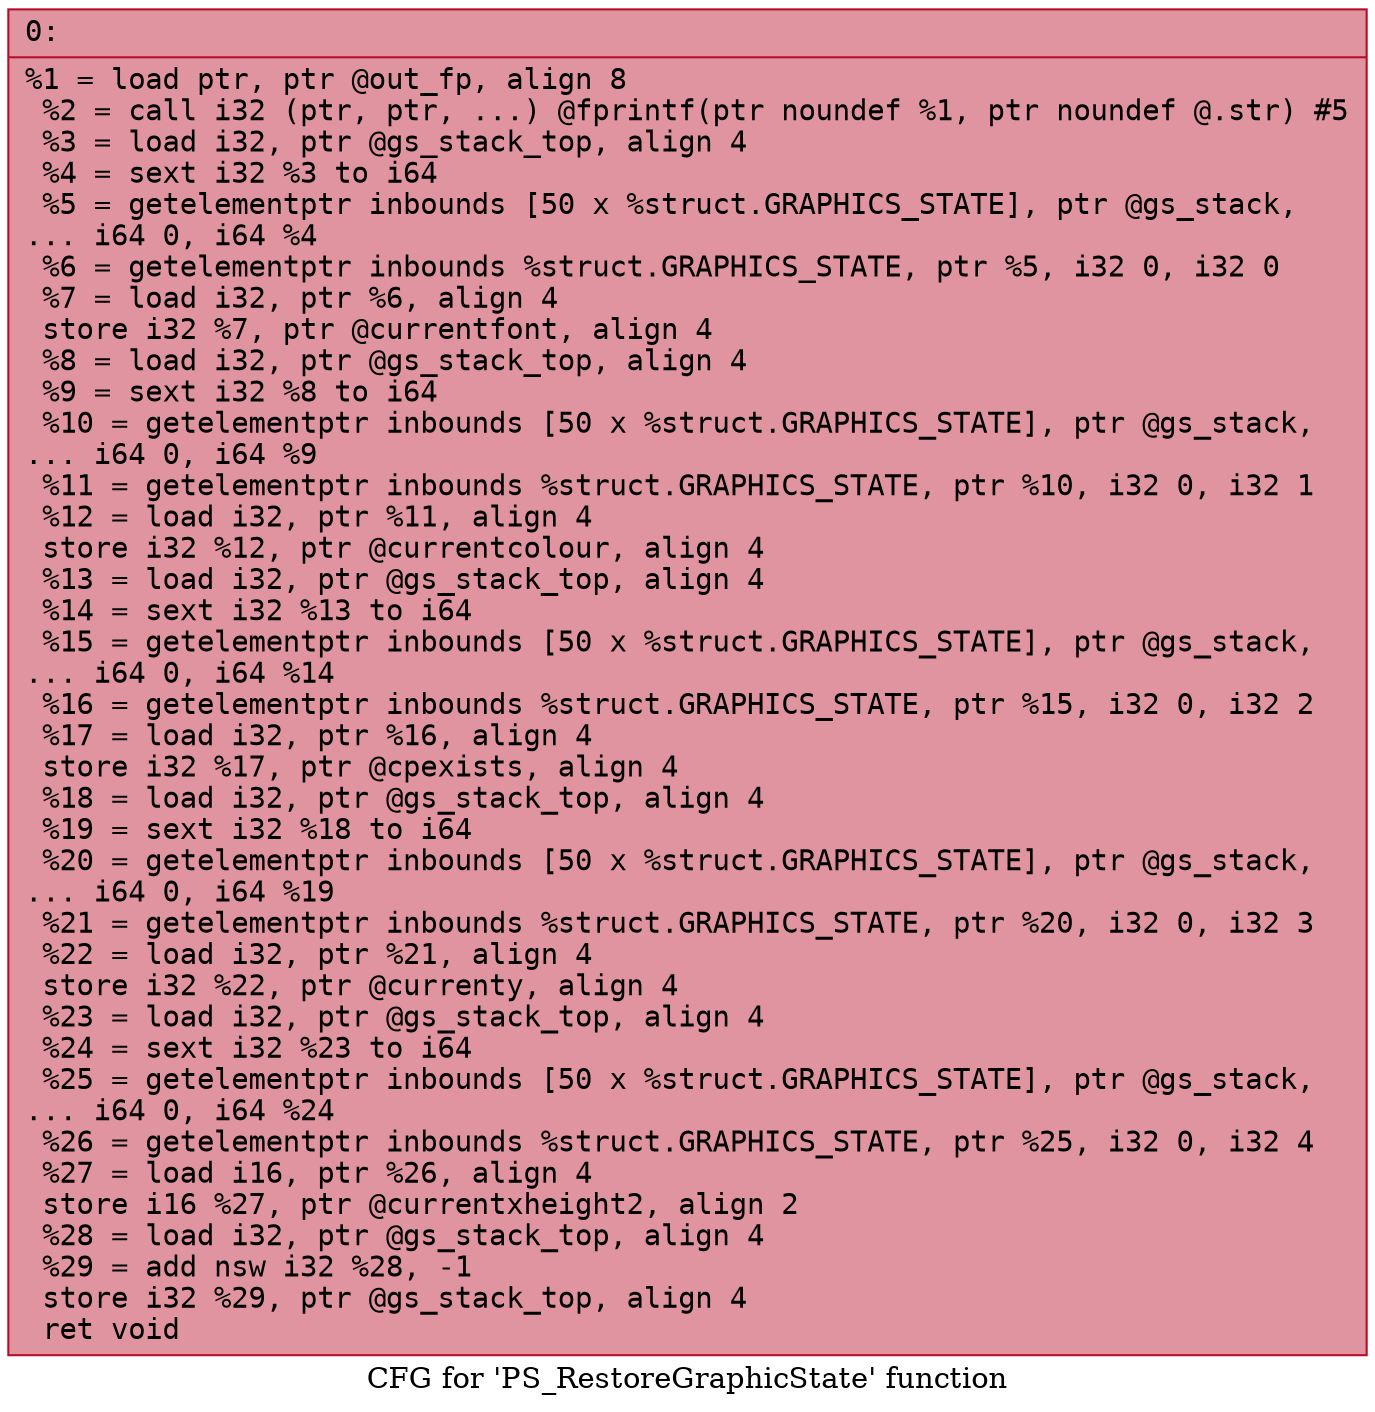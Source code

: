 digraph "CFG for 'PS_RestoreGraphicState' function" {
	label="CFG for 'PS_RestoreGraphicState' function";

	Node0x6000021928a0 [shape=record,color="#b70d28ff", style=filled, fillcolor="#b70d2870" fontname="Courier",label="{0:\l|  %1 = load ptr, ptr @out_fp, align 8\l  %2 = call i32 (ptr, ptr, ...) @fprintf(ptr noundef %1, ptr noundef @.str) #5\l  %3 = load i32, ptr @gs_stack_top, align 4\l  %4 = sext i32 %3 to i64\l  %5 = getelementptr inbounds [50 x %struct.GRAPHICS_STATE], ptr @gs_stack,\l... i64 0, i64 %4\l  %6 = getelementptr inbounds %struct.GRAPHICS_STATE, ptr %5, i32 0, i32 0\l  %7 = load i32, ptr %6, align 4\l  store i32 %7, ptr @currentfont, align 4\l  %8 = load i32, ptr @gs_stack_top, align 4\l  %9 = sext i32 %8 to i64\l  %10 = getelementptr inbounds [50 x %struct.GRAPHICS_STATE], ptr @gs_stack,\l... i64 0, i64 %9\l  %11 = getelementptr inbounds %struct.GRAPHICS_STATE, ptr %10, i32 0, i32 1\l  %12 = load i32, ptr %11, align 4\l  store i32 %12, ptr @currentcolour, align 4\l  %13 = load i32, ptr @gs_stack_top, align 4\l  %14 = sext i32 %13 to i64\l  %15 = getelementptr inbounds [50 x %struct.GRAPHICS_STATE], ptr @gs_stack,\l... i64 0, i64 %14\l  %16 = getelementptr inbounds %struct.GRAPHICS_STATE, ptr %15, i32 0, i32 2\l  %17 = load i32, ptr %16, align 4\l  store i32 %17, ptr @cpexists, align 4\l  %18 = load i32, ptr @gs_stack_top, align 4\l  %19 = sext i32 %18 to i64\l  %20 = getelementptr inbounds [50 x %struct.GRAPHICS_STATE], ptr @gs_stack,\l... i64 0, i64 %19\l  %21 = getelementptr inbounds %struct.GRAPHICS_STATE, ptr %20, i32 0, i32 3\l  %22 = load i32, ptr %21, align 4\l  store i32 %22, ptr @currenty, align 4\l  %23 = load i32, ptr @gs_stack_top, align 4\l  %24 = sext i32 %23 to i64\l  %25 = getelementptr inbounds [50 x %struct.GRAPHICS_STATE], ptr @gs_stack,\l... i64 0, i64 %24\l  %26 = getelementptr inbounds %struct.GRAPHICS_STATE, ptr %25, i32 0, i32 4\l  %27 = load i16, ptr %26, align 4\l  store i16 %27, ptr @currentxheight2, align 2\l  %28 = load i32, ptr @gs_stack_top, align 4\l  %29 = add nsw i32 %28, -1\l  store i32 %29, ptr @gs_stack_top, align 4\l  ret void\l}"];
}
